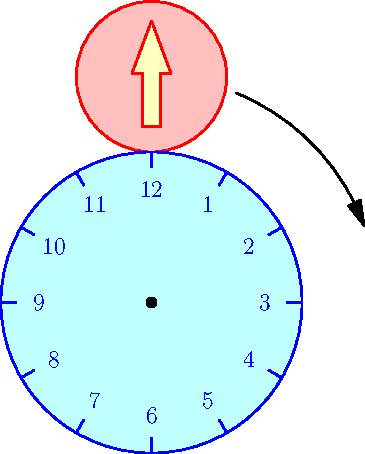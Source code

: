 size(8cm);
defaultpen(linewidth(0.9)+fontsize(13pt));
pair O = (0,0);

filldraw(circle((0,1.5),0.5), palered, red);
filldraw(unitcircle, palecyan, blue);

path arrow = O--(-0.13,-0.35)--(-0.06,-0.35)--(-0.06,-0.7)--(0.06,-0.7)--(0.06,-0.35)--(0.13,-0.35)--cycle;
filldraw(shift((0,1.87))*arrow, paleyellow, red);

for(int i=1; i<=12; ++i) {
  real t = 90 - 30 * i;
  draw(0.9*dir(t)--dir(t), blue);
  label("$"+(string) i+"$",0.75*dir(t), blue);
}
dot(O);
draw(arc(O,1.5,68,20),EndArrow(size=12));
